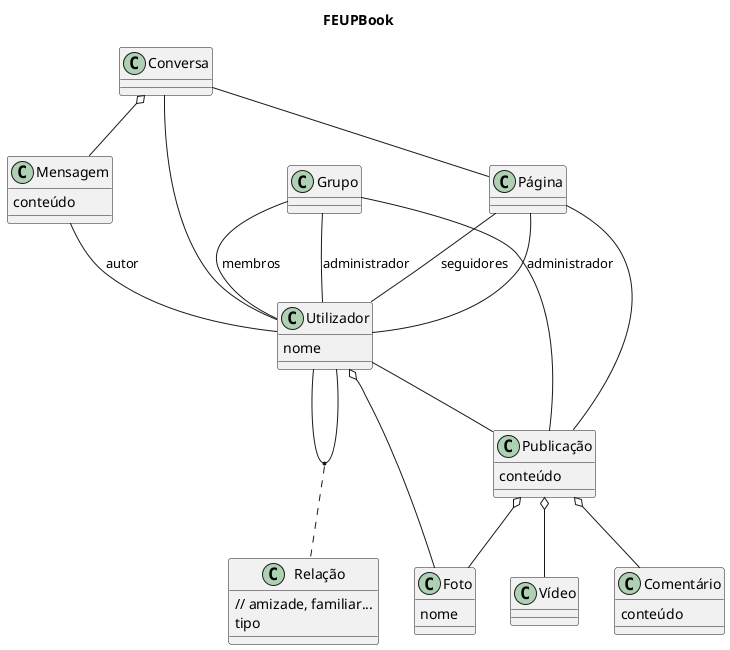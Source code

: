 @startuml
title FEUPBook

class Utilizador {
    nome
}

class Foto {
    nome
}

class Publicação {
    conteúdo
}

class Página {

}

class Comentário {
    conteúdo
}

class Mensagem {
    conteúdo
}

class Conversa {

}

class Grupo {

}

class Vídeo {

}

class Relação {
    // amizade, familiar...
    tipo
}

Utilizador o-- Foto
Utilizador -- Utilizador
(Utilizador, Utilizador) .. Relação
Utilizador -- Publicação

Publicação o-- Comentário
Publicação o-- Foto 
Publicação o-- Vídeo

Página -- Publicação
Página -- Utilizador : seguidores
Página -- Utilizador : administrador

Conversa o-- Mensagem
Conversa -- Utilizador
Conversa -- Página

Mensagem -- Utilizador : autor

Grupo -- Utilizador : membros
Grupo -- Utilizador : administrador
Grupo -- Publicação

@enduml